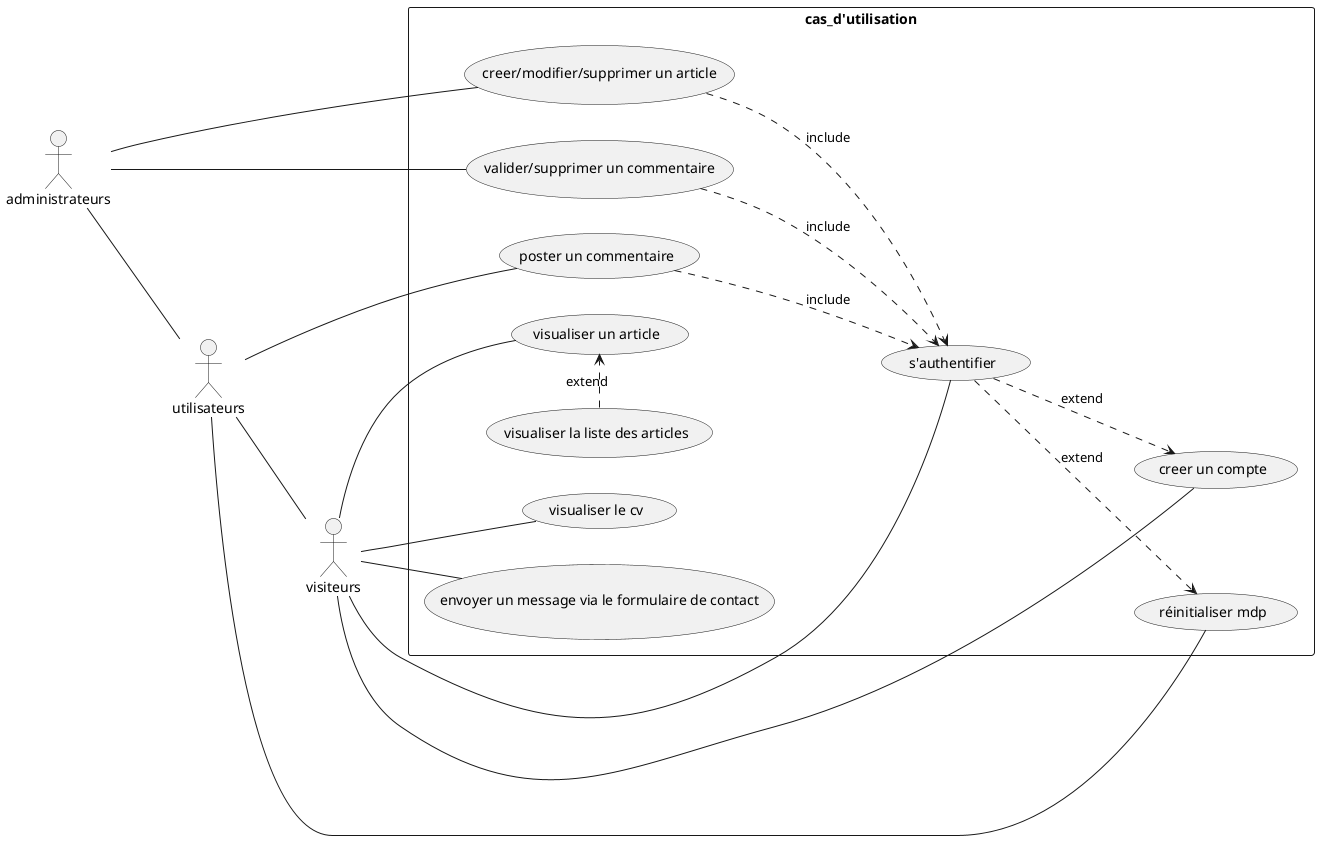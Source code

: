 @startuml cas_d'utilisation
scale 1
Left to right direction
skinparam packageStyle rect
actor administrateurs
actor visiteurs
actor utilisateurs

rectangle cas_d'utilisation {

(administrateurs) -- (utilisateurs)
(utilisateurs) -- (visiteurs)

(utilisateurs) -- (poster un commentaire)

(visiteurs) -- (visualiser le cv)
(visiteurs) -- (envoyer un message via le formulaire de contact)
(visiteurs) -- (visualiser un article)
(visiteurs) -- (s'authentifier)
(visiteurs) --- (creer un compte)
(utilisateurs) --- (réinitialiser mdp)
(administrateurs) -- (creer/modifier/supprimer un article)
(administrateurs) -- (valider/supprimer un commentaire)

(s'authentifier) ..>  (creer un compte):extend
(s'authentifier) ..>  (réinitialiser mdp):extend
(visualiser la liste des articles) .> (visualiser un article):extend

(poster un commentaire) ..> (s'authentifier):include

(creer/modifier/supprimer un article) ..> (s'authentifier):include
(valider/supprimer un commentaire) ..> (s'authentifier):include

}
@enduml